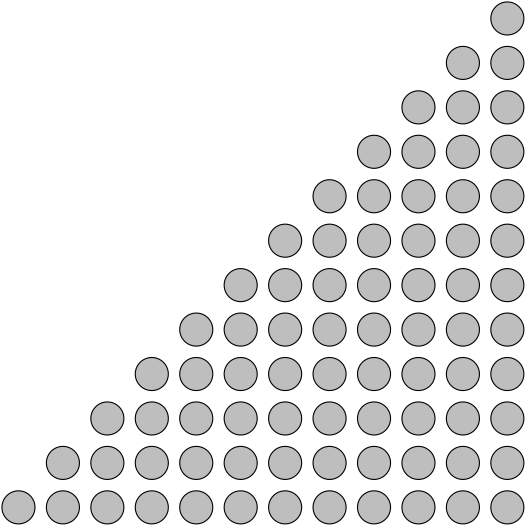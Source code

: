 <?xml version="1.0"?>
<!DOCTYPE ipe SYSTEM "ipe.dtd">
<ipe version="70206" creator="Ipe 7.2.7">
<info created="D:20170530150319" modified="D:20170530155155"/>
<ipestyle name="basic">
<symbol name="arrow/arc(spx)">
<path stroke="sym-stroke" fill="sym-stroke" pen="sym-pen">
0 0 m
-1 0.333 l
-1 -0.333 l
h
</path>
</symbol>
<symbol name="arrow/farc(spx)">
<path stroke="sym-stroke" fill="white" pen="sym-pen">
0 0 m
-1 0.333 l
-1 -0.333 l
h
</path>
</symbol>
<symbol name="arrow/ptarc(spx)">
<path stroke="sym-stroke" fill="sym-stroke" pen="sym-pen">
0 0 m
-1 0.333 l
-0.8 0 l
-1 -0.333 l
h
</path>
</symbol>
<symbol name="arrow/fptarc(spx)">
<path stroke="sym-stroke" fill="white" pen="sym-pen">
0 0 m
-1 0.333 l
-0.8 0 l
-1 -0.333 l
h
</path>
</symbol>
<symbol name="mark/circle(sx)" transformations="translations">
<path fill="sym-stroke">
0.6 0 0 0.6 0 0 e
0.4 0 0 0.4 0 0 e
</path>
</symbol>
<symbol name="mark/disk(sx)" transformations="translations">
<path fill="sym-stroke">
0.6 0 0 0.6 0 0 e
</path>
</symbol>
<symbol name="mark/fdisk(sfx)" transformations="translations">
<group>
<path fill="sym-fill">
0.5 0 0 0.5 0 0 e
</path>
<path fill="sym-stroke" fillrule="eofill">
0.6 0 0 0.6 0 0 e
0.4 0 0 0.4 0 0 e
</path>
</group>
</symbol>
<symbol name="mark/box(sx)" transformations="translations">
<path fill="sym-stroke" fillrule="eofill">
-0.6 -0.6 m
0.6 -0.6 l
0.6 0.6 l
-0.6 0.6 l
h
-0.4 -0.4 m
0.4 -0.4 l
0.4 0.4 l
-0.4 0.4 l
h
</path>
</symbol>
<symbol name="mark/square(sx)" transformations="translations">
<path fill="sym-stroke">
-0.6 -0.6 m
0.6 -0.6 l
0.6 0.6 l
-0.6 0.6 l
h
</path>
</symbol>
<symbol name="mark/fsquare(sfx)" transformations="translations">
<group>
<path fill="sym-fill">
-0.5 -0.5 m
0.5 -0.5 l
0.5 0.5 l
-0.5 0.5 l
h
</path>
<path fill="sym-stroke" fillrule="eofill">
-0.6 -0.6 m
0.6 -0.6 l
0.6 0.6 l
-0.6 0.6 l
h
-0.4 -0.4 m
0.4 -0.4 l
0.4 0.4 l
-0.4 0.4 l
h
</path>
</group>
</symbol>
<symbol name="mark/cross(sx)" transformations="translations">
<group>
<path fill="sym-stroke">
-0.43 -0.57 m
0.57 0.43 l
0.43 0.57 l
-0.57 -0.43 l
h
</path>
<path fill="sym-stroke">
-0.43 0.57 m
0.57 -0.43 l
0.43 -0.57 l
-0.57 0.43 l
h
</path>
</group>
</symbol>
<symbol name="arrow/fnormal(spx)">
<path stroke="sym-stroke" fill="white" pen="sym-pen">
0 0 m
-1 0.333 l
-1 -0.333 l
h
</path>
</symbol>
<symbol name="arrow/pointed(spx)">
<path stroke="sym-stroke" fill="sym-stroke" pen="sym-pen">
0 0 m
-1 0.333 l
-0.8 0 l
-1 -0.333 l
h
</path>
</symbol>
<symbol name="arrow/fpointed(spx)">
<path stroke="sym-stroke" fill="white" pen="sym-pen">
0 0 m
-1 0.333 l
-0.8 0 l
-1 -0.333 l
h
</path>
</symbol>
<symbol name="arrow/linear(spx)">
<path stroke="sym-stroke" pen="sym-pen">
-1 0.333 m
0 0 l
-1 -0.333 l
</path>
</symbol>
<symbol name="arrow/fdouble(spx)">
<path stroke="sym-stroke" fill="white" pen="sym-pen">
0 0 m
-1 0.333 l
-1 -0.333 l
h
-1 0 m
-2 0.333 l
-2 -0.333 l
h
</path>
</symbol>
<symbol name="arrow/double(spx)">
<path stroke="sym-stroke" fill="sym-stroke" pen="sym-pen">
0 0 m
-1 0.333 l
-1 -0.333 l
h
-1 0 m
-2 0.333 l
-2 -0.333 l
h
</path>
</symbol>
<pen name="heavier" value="0.8"/>
<pen name="fat" value="1.2"/>
<pen name="ultrafat" value="2"/>
<symbolsize name="large" value="5"/>
<symbolsize name="small" value="2"/>
<symbolsize name="tiny" value="1.1"/>
<arrowsize name="large" value="10"/>
<arrowsize name="small" value="5"/>
<arrowsize name="tiny" value="3"/>
<color name="red" value="1 0 0"/>
<color name="green" value="0 1 0"/>
<color name="blue" value="0 0 1"/>
<color name="yellow" value="1 1 0"/>
<color name="orange" value="1 0.647 0"/>
<color name="gold" value="1 0.843 0"/>
<color name="purple" value="0.627 0.125 0.941"/>
<color name="gray" value="0.745"/>
<color name="brown" value="0.647 0.165 0.165"/>
<color name="navy" value="0 0 0.502"/>
<color name="pink" value="1 0.753 0.796"/>
<color name="seagreen" value="0.18 0.545 0.341"/>
<color name="turquoise" value="0.251 0.878 0.816"/>
<color name="violet" value="0.933 0.51 0.933"/>
<color name="darkblue" value="0 0 0.545"/>
<color name="darkcyan" value="0 0.545 0.545"/>
<color name="darkgray" value="0.663"/>
<color name="darkgreen" value="0 0.392 0"/>
<color name="darkmagenta" value="0.545 0 0.545"/>
<color name="darkorange" value="1 0.549 0"/>
<color name="darkred" value="0.545 0 0"/>
<color name="lightblue" value="0.678 0.847 0.902"/>
<color name="lightcyan" value="0.878 1 1"/>
<color name="lightgray" value="0.827"/>
<color name="lightgreen" value="0.565 0.933 0.565"/>
<color name="lightyellow" value="1 1 0.878"/>
<dashstyle name="dashed" value="[4] 0"/>
<dashstyle name="dotted" value="[1 3] 0"/>
<dashstyle name="dash dotted" value="[4 2 1 2] 0"/>
<dashstyle name="dash dot dotted" value="[4 2 1 2 1 2] 0"/>
<textsize name="large" value="\large"/>
<textsize name="small" value="\small"/>
<textsize name="tiny" value="\tiny"/>
<textsize name="Large" value="\Large"/>
<textsize name="LARGE" value="\LARGE"/>
<textsize name="huge" value="\huge"/>
<textsize name="Huge" value="\Huge"/>
<textsize name="footnote" value="\footnotesize"/>
<textstyle name="center" begin="\begin{center}" end="\end{center}"/>
<textstyle name="itemize" begin="\begin{itemize}" end="\end{itemize}"/>
<textstyle name="item" begin="\begin{itemize}\item{}" end="\end{itemize}"/>
<gridsize name="4 pts" value="4"/>
<gridsize name="8 pts (~3 mm)" value="8"/>
<gridsize name="16 pts (~6 mm)" value="16"/>
<gridsize name="32 pts (~12 mm)" value="32"/>
<gridsize name="10 pts (~3.5 mm)" value="10"/>
<gridsize name="20 pts (~7 mm)" value="20"/>
<gridsize name="14 pts (~5 mm)" value="14"/>
<gridsize name="28 pts (~10 mm)" value="28"/>
<gridsize name="56 pts (~20 mm)" value="56"/>
<anglesize name="90 deg" value="90"/>
<anglesize name="60 deg" value="60"/>
<anglesize name="45 deg" value="45"/>
<anglesize name="30 deg" value="30"/>
<anglesize name="22.5 deg" value="22.5"/>
<opacity name="10%" value="0.1"/>
<opacity name="30%" value="0.3"/>
<opacity name="50%" value="0.5"/>
<opacity name="75%" value="0.75"/>
<tiling name="falling" angle="-60" step="4" width="1"/>
<tiling name="rising" angle="30" step="4" width="1"/>
</ipestyle>
<ipestyle name="scale">
<color name="scale0" value="0.65 0.807 0.89"/>
<color name="scale1" value="0.121 0.47 0.705"/>
<color name="scale2" value="0.698 0.874 0.541"/>
<color name="scale3" value="0.2 0.627 0.172"/>
<color name="scale4" value="0.984 0.603 0.6"/>
<color name="scale5" value="0.89 0.101 0.109"/>
<color name="scale6" value="0.992 0.749 0.435"/>
<color name="scale7" value="1 0.498 0"/>
<color name="scale8" value="0.792 0.698 0.839"/>
<color name="scale9" value="0.415 0.239 0.603"/>
<color name="scale10" value="1 1 0.6"/>
<color name="scale11" value="0.694 0.349 0.156"/>
</ipestyle>
<page>
<layer name="alpha"/>
<layer name="beta"/>
<layer name="gamma"/>
<layer name="delta"/>
<layer name="zeta"/>
<layer name="epsilon"/>
<view layers="alpha" active="alpha"/>
<view layers="beta" active="beta"/>
<view layers="gamma" active="gamma"/>
<view layers="delta" active="delta"/>
<view layers="zeta" active="zeta"/>
<view layers="epsilon" active="zeta"/>
<use layer="alpha" matrix="1 0 0 1 96 64" name="mark/disk(sx)" pos="320 624" size="normal" stroke="black"/>
<path matrix="1 0 0 1 96 64" stroke="black" fill="gray">
5.94855 0 0 5.94855 320 624 e
</path>
<path matrix="1 0 0 1 96 48" stroke="black" fill="gray">
5.94855 0 0 5.94855 320 624 e
</path>
<path matrix="1 0 0 1 80 48" stroke="black" fill="gray">
5.94855 0 0 5.94855 320 624 e
</path>
<path matrix="1 0 0 1 64 32" stroke="black" fill="gray">
5.94855 0 0 5.94855 320 624 e
</path>
<path matrix="1 0 0 1 80 32" stroke="black" fill="gray">
5.94855 0 0 5.94855 320 624 e
</path>
<path matrix="1 0 0 1 96 32" stroke="black" fill="gray">
5.94855 0 0 5.94855 320 624 e
</path>
<path matrix="1 0 0 1 96 16" stroke="black" fill="gray">
5.94855 0 0 5.94855 320 624 e
</path>
<path matrix="1 0 0 1 80 16" stroke="black" fill="gray">
5.94855 0 0 5.94855 320 624 e
</path>
<path matrix="1 0 0 1 64 16" stroke="black" fill="gray">
5.94855 0 0 5.94855 320 624 e
</path>
<path matrix="1 0 0 1 48 16" stroke="black" fill="gray">
5.94855 0 0 5.94855 320 624 e
</path>
<path matrix="1 0 0 1 32 0" stroke="black" fill="gray">
5.94855 0 0 5.94855 320 624 e
</path>
<path matrix="1 0 0 1 48 0" stroke="black" fill="gray">
5.94855 0 0 5.94855 320 624 e
</path>
<path matrix="1 0 0 1 64 0" stroke="black" fill="gray">
5.94855 0 0 5.94855 320 624 e
</path>
<path matrix="1 0 0 1 80 0" stroke="black" fill="gray">
5.94855 0 0 5.94855 320 624 e
</path>
<path matrix="1 0 0 1 96 0" stroke="black" fill="gray">
5.94855 0 0 5.94855 320 624 e
</path>
<path matrix="1 0 0 1 96 -16" stroke="black" fill="gray">
5.94855 0 0 5.94855 320 624 e
</path>
<path matrix="1 0 0 1 80 -16" stroke="black" fill="gray">
5.94855 0 0 5.94855 320 624 e
</path>
<path matrix="1 0 0 1 64 -16" stroke="black" fill="gray">
5.94855 0 0 5.94855 320 624 e
</path>
<path matrix="1 0 0 1 48 -16" stroke="black" fill="gray">
5.94855 0 0 5.94855 320 624 e
</path>
<path matrix="1 0 0 1 32 -16" stroke="black" fill="gray">
5.94855 0 0 5.94855 320 624 e
</path>
<path matrix="1 0 0 1 16 -16" stroke="black" fill="gray">
5.94855 0 0 5.94855 320 624 e
</path>
<path matrix="1 0 0 1 96 -32" stroke="black" fill="gray">
5.94855 0 0 5.94855 320 624 e
</path>
<path matrix="1 0 0 1 80 -32" stroke="black" fill="gray">
5.94855 0 0 5.94855 320 624 e
</path>
<path matrix="1 0 0 1 64 -32" stroke="black" fill="gray">
5.94855 0 0 5.94855 320 624 e
</path>
<path matrix="1 0 0 1 48 -32" stroke="black" fill="gray">
5.94855 0 0 5.94855 320 624 e
</path>
<path matrix="1 0 0 1 32 -32" stroke="black" fill="gray">
5.94855 0 0 5.94855 320 624 e
</path>
<path matrix="1 0 0 1 16 -32" stroke="black" fill="gray">
5.94855 0 0 5.94855 320 624 e
</path>
<path matrix="1 0 0 1 96 -48" stroke="black" fill="gray">
5.94855 0 0 5.94855 320 624 e
</path>
<path matrix="1 0 0 1 80 -48" stroke="black" fill="gray">
5.94855 0 0 5.94855 320 624 e
</path>
<path matrix="1 0 0 1 64 -48" stroke="black" fill="gray">
5.94855 0 0 5.94855 320 624 e
</path>
<path matrix="1 0 0 1 48 -48" stroke="black" fill="gray">
5.94855 0 0 5.94855 320 624 e
</path>
<path matrix="1 0 0 1 32 -48" stroke="black" fill="gray">
5.94855 0 0 5.94855 320 624 e
</path>
<path matrix="1 0 0 1 16 -48" stroke="black" fill="gray">
5.94855 0 0 5.94855 320 624 e
</path>
<path matrix="1 0 0 1 96 -64" stroke="black" fill="gray">
5.94855 0 0 5.94855 320 624 e
</path>
<path matrix="1 0 0 1 80 -64" stroke="black" fill="gray">
5.94855 0 0 5.94855 320 624 e
</path>
<path matrix="1 0 0 1 64 -64" stroke="black" fill="gray">
5.94855 0 0 5.94855 320 624 e
</path>
<path matrix="1 0 0 1 48 -64" stroke="black" fill="gray">
5.94855 0 0 5.94855 320 624 e
</path>
<path matrix="1 0 0 1 32 -64" stroke="black" fill="gray">
5.94855 0 0 5.94855 320 624 e
</path>
<path matrix="1 0 0 1 16 -64" stroke="black" fill="gray">
5.94855 0 0 5.94855 320 624 e
</path>
<path matrix="1 0 0 1 96 -80" stroke="black" fill="gray">
5.94855 0 0 5.94855 320 624 e
</path>
<path matrix="1 0 0 1 80 -80" stroke="black" fill="gray">
5.94855 0 0 5.94855 320 624 e
</path>
<path matrix="1 0 0 1 64 -80" stroke="black" fill="gray">
5.94855 0 0 5.94855 320 624 e
</path>
<path matrix="1 0 0 1 48 -80" stroke="black" fill="gray">
5.94855 0 0 5.94855 320 624 e
</path>
<path matrix="1 0 0 1 32 -80" stroke="black" fill="gray">
5.94855 0 0 5.94855 320 624 e
</path>
<path matrix="1 0 0 1 16 -80" stroke="black" fill="gray">
5.94855 0 0 5.94855 320 624 e
</path>
<path matrix="1 0 0 1 96 -96" stroke="black" fill="gray">
5.94855 0 0 5.94855 320 624 e
</path>
<path matrix="1 0 0 1 80 -96" stroke="black" fill="gray">
5.94855 0 0 5.94855 320 624 e
</path>
<path matrix="1 0 0 1 64 -96" stroke="black" fill="gray">
5.94855 0 0 5.94855 320 624 e
</path>
<path matrix="1 0 0 1 48 -96" stroke="black" fill="gray">
5.94855 0 0 5.94855 320 624 e
</path>
<path matrix="1 0 0 1 32 -96" stroke="black" fill="gray">
5.94855 0 0 5.94855 320 624 e
</path>
<path matrix="1 0 0 1 16 -96" stroke="black" fill="gray">
5.94855 0 0 5.94855 320 624 e
</path>
<path matrix="1 0 0 1 96 -112" stroke="black" fill="gray">
5.94855 0 0 5.94855 320 624 e
</path>
<path matrix="1 0 0 1 80 -112" stroke="black" fill="gray">
5.94855 0 0 5.94855 320 624 e
</path>
<path matrix="1 0 0 1 64 -112" stroke="black" fill="gray">
5.94855 0 0 5.94855 320 624 e
</path>
<path matrix="1 0 0 1 48 -112" stroke="black" fill="gray">
5.94855 0 0 5.94855 320 624 e
</path>
<path matrix="1 0 0 1 32 -112" stroke="black" fill="gray">
5.94855 0 0 5.94855 320 624 e
</path>
<path matrix="1 0 0 1 16 -112" stroke="black" fill="gray">
5.94855 0 0 5.94855 320 624 e
</path>
<path matrix="1 0 0 1 0 -32" stroke="black" fill="gray">
5.94855 0 0 5.94855 320 624 e
</path>
<path matrix="1 0 0 1 0 -48" stroke="black" fill="gray">
5.94855 0 0 5.94855 320 624 e
</path>
<path matrix="1 0 0 1 -16 -48" stroke="black" fill="gray">
5.94855 0 0 5.94855 320 624 e
</path>
<path matrix="1 0 0 1 0 -64" stroke="black" fill="gray">
5.94855 0 0 5.94855 320 624 e
</path>
<path matrix="1 0 0 1 -16 -64" stroke="black" fill="gray">
5.94855 0 0 5.94855 320 624 e
</path>
<path matrix="1 0 0 1 -32 -64" stroke="black" fill="gray">
5.94855 0 0 5.94855 320 624 e
</path>
<path matrix="1 0 0 1 0 -80" stroke="black" fill="gray">
5.94855 0 0 5.94855 320 624 e
</path>
<path matrix="1 0 0 1 -16 -80" stroke="black" fill="gray">
5.94855 0 0 5.94855 320 624 e
</path>
<path matrix="1 0 0 1 -32 -80" stroke="black" fill="gray">
5.94855 0 0 5.94855 320 624 e
</path>
<path matrix="1 0 0 1 -48 -80" stroke="black" fill="gray">
5.94855 0 0 5.94855 320 624 e
</path>
<path matrix="1 0 0 1 0 -96" stroke="black" fill="gray">
5.94855 0 0 5.94855 320 624 e
</path>
<path matrix="1 0 0 1 -16 -96" stroke="black" fill="gray">
5.94855 0 0 5.94855 320 624 e
</path>
<path matrix="1 0 0 1 -32 -96" stroke="black" fill="gray">
5.94855 0 0 5.94855 320 624 e
</path>
<path matrix="1 0 0 1 -48 -96" stroke="black" fill="gray">
5.94855 0 0 5.94855 320 624 e
</path>
<path matrix="1 0 0 1 -64 -96" stroke="black" fill="gray">
5.94855 0 0 5.94855 320 624 e
</path>
<path matrix="1 0 0 1 0 -112" stroke="black" fill="gray">
5.94855 0 0 5.94855 320 624 e
</path>
<path matrix="1 0 0 1 -16 -112" stroke="black" fill="gray">
5.94855 0 0 5.94855 320 624 e
</path>
<path matrix="1 0 0 1 -32 -112" stroke="black" fill="gray">
5.94855 0 0 5.94855 320 624 e
</path>
<path matrix="1 0 0 1 -48 -112" stroke="black" fill="gray">
5.94855 0 0 5.94855 320 624 e
</path>
<path matrix="1 0 0 1 -64 -112" stroke="black" fill="gray">
5.94855 0 0 5.94855 320 624 e
</path>
<path matrix="1 0 0 1 -80 -112" stroke="black" fill="gray">
5.94855 0 0 5.94855 320 624 e
</path>
<use layer="beta" matrix="1 0 0 1 96 64" name="mark/disk(sx)" pos="320 624" size="normal" stroke="black"/>
<path matrix="1 0 0 1 96 64" stroke="black" fill="white">
5.94855 0 0 5.94855 320 624 e
</path>
<path matrix="1 0 0 1 96 48" stroke="black" fill="white">
5.94855 0 0 5.94855 320 624 e
</path>
<path matrix="1 0 0 1 80 48" stroke="black" fill="white">
5.94855 0 0 5.94855 320 624 e
</path>
<path matrix="1 0 0 1 64 32" stroke="black" fill="white">
5.94855 0 0 5.94855 320 624 e
</path>
<path matrix="1 0 0 1 80 32" stroke="black" fill="white">
5.94855 0 0 5.94855 320 624 e
</path>
<path matrix="1 0 0 1 96 32" stroke="black" fill="white">
5.94855 0 0 5.94855 320 624 e
</path>
<path matrix="1 0 0 1 96 16" stroke="black" fill="white">
5.94855 0 0 5.94855 320 624 e
</path>
<path matrix="1 0 0 1 80 16" stroke="black" fill="white">
5.94855 0 0 5.94855 320 624 e
</path>
<path matrix="1 0 0 1 64 16" stroke="black" fill="white">
5.94855 0 0 5.94855 320 624 e
</path>
<path matrix="1 0 0 1 48 16" stroke="black" fill="white">
5.94855 0 0 5.94855 320 624 e
</path>
<path matrix="1 0 0 1 32 0" stroke="black" fill="white">
5.94855 0 0 5.94855 320 624 e
</path>
<path matrix="1 0 0 1 48 0" stroke="black" fill="white">
5.94855 0 0 5.94855 320 624 e
</path>
<path matrix="1 0 0 1 64 0" stroke="black" fill="white">
5.94855 0 0 5.94855 320 624 e
</path>
<path matrix="1 0 0 1 80 0" stroke="black" fill="white">
5.94855 0 0 5.94855 320 624 e
</path>
<path matrix="1 0 0 1 96 0" stroke="black" fill="white">
5.94855 0 0 5.94855 320 624 e
</path>
<path matrix="1 0 0 1 96 -16" stroke="black" fill="white">
5.94855 0 0 5.94855 320 624 e
</path>
<path matrix="1 0 0 1 80 -16" stroke="black" fill="white">
5.94855 0 0 5.94855 320 624 e
</path>
<path matrix="1 0 0 1 64 -16" stroke="black" fill="white">
5.94855 0 0 5.94855 320 624 e
</path>
<path matrix="1 0 0 1 48 -16" stroke="black" fill="white">
5.94855 0 0 5.94855 320 624 e
</path>
<path matrix="1 0 0 1 32 -16" stroke="black" fill="white">
5.94855 0 0 5.94855 320 624 e
</path>
<path matrix="1 0 0 1 16 -16" stroke="black" fill="white">
5.94855 0 0 5.94855 320 624 e
</path>
<path matrix="1 0 0 1 96 -32" stroke="black" fill="scale0">
5.94855 0 0 5.94855 320 624 e
</path>
<path matrix="1 0 0 1 80 -32" stroke="black" fill="scale1">
5.94855 0 0 5.94855 320 624 e
</path>
<path matrix="1 0 0 1 64 -32" stroke="black" fill="scale2">
5.94855 0 0 5.94855 320 624 e
</path>
<path matrix="1 0 0 1 48 -32" stroke="black" fill="scale3">
5.94855 0 0 5.94855 320 624 e
</path>
<path matrix="1 0 0 1 32 -32" stroke="black" fill="scale4">
5.94855 0 0 5.94855 320 624 e
</path>
<path matrix="1 0 0 1 16 -32" stroke="black" fill="scale5">
5.94855 0 0 5.94855 320 624 e
</path>
<path matrix="1 0 0 1 96 -48" stroke="black" fill="scale1">
5.94855 0 0 5.94855 320 624 e
</path>
<path matrix="1 0 0 1 80 -48" stroke="black" fill="scale2">
5.94855 0 0 5.94855 320 624 e
</path>
<path matrix="1 0 0 1 64 -48" stroke="black" fill="scale3">
5.94855 0 0 5.94855 320 624 e
</path>
<path matrix="1 0 0 1 48 -48" stroke="black" fill="scale4">
5.94855 0 0 5.94855 320 624 e
</path>
<path matrix="1 0 0 1 32 -48" stroke="black" fill="scale5">
5.94855 0 0 5.94855 320 624 e
</path>
<path matrix="1 0 0 1 16 -48" stroke="black" fill="scale6">
5.94855 0 0 5.94855 320 624 e
</path>
<path matrix="1 0 0 1 96 -64" stroke="black" fill="scale2">
5.94855 0 0 5.94855 320 624 e
</path>
<path matrix="1 0 0 1 80 -64" stroke="black" fill="scale3">
5.94855 0 0 5.94855 320 624 e
</path>
<path matrix="1 0 0 1 64 -64" stroke="black" fill="scale4">
5.94855 0 0 5.94855 320 624 e
</path>
<path matrix="1 0 0 1 48 -64" stroke="black" fill="scale5">
5.94855 0 0 5.94855 320 624 e
</path>
<path matrix="1 0 0 1 32 -64" stroke="black" fill="scale6">
5.94855 0 0 5.94855 320 624 e
</path>
<path matrix="1 0 0 1 16 -64" stroke="black" fill="scale7">
5.94855 0 0 5.94855 320 624 e
</path>
<path matrix="1 0 0 1 96 -80" stroke="black" fill="scale3">
5.94855 0 0 5.94855 320 624 e
</path>
<path matrix="1 0 0 1 80 -80" stroke="black" fill="scale4">
5.94855 0 0 5.94855 320 624 e
</path>
<path matrix="1 0 0 1 64 -80" stroke="black" fill="scale5">
5.94855 0 0 5.94855 320 624 e
</path>
<path matrix="1 0 0 1 48 -80" stroke="black" fill="scale6">
5.94855 0 0 5.94855 320 624 e
</path>
<path matrix="1 0 0 1 32 -80" stroke="black" fill="scale7">
5.94855 0 0 5.94855 320 624 e
</path>
<path matrix="1 0 0 1 16 -80" stroke="black" fill="scale8">
5.94855 0 0 5.94855 320 624 e
</path>
<path matrix="1 0 0 1 96 -96" stroke="black" fill="scale4">
5.94855 0 0 5.94855 320 624 e
</path>
<path matrix="1 0 0 1 80 -96" stroke="black" fill="scale5">
5.94855 0 0 5.94855 320 624 e
</path>
<path matrix="1 0 0 1 64 -96" stroke="black" fill="scale6">
5.94855 0 0 5.94855 320 624 e
</path>
<path matrix="1 0 0 1 48 -96" stroke="black" fill="scale7">
5.94855 0 0 5.94855 320 624 e
</path>
<path matrix="1 0 0 1 32 -96" stroke="black" fill="scale8">
5.94855 0 0 5.94855 320 624 e
</path>
<path matrix="1 0 0 1 16 -96" stroke="black" fill="scale9">
5.94855 0 0 5.94855 320 624 e
</path>
<path matrix="1 0 0 1 96 -112" stroke="black" fill="scale5">
5.94855 0 0 5.94855 320 624 e
</path>
<path matrix="1 0 0 1 80 -112" stroke="black" fill="scale6">
5.94855 0 0 5.94855 320 624 e
</path>
<path matrix="1 0 0 1 64 -112" stroke="black" fill="scale7">
5.94855 0 0 5.94855 320 624 e
</path>
<path matrix="1 0 0 1 48 -112" stroke="black" fill="scale8">
5.94855 0 0 5.94855 320 624 e
</path>
<path matrix="1 0 0 1 32 -112" stroke="black" fill="scale9">
5.94855 0 0 5.94855 320 624 e
</path>
<path matrix="1 0 0 1 16 -112" stroke="black" fill="scale10">
5.94855 0 0 5.94855 320 624 e
</path>
<path matrix="1 0 0 1 0 -32" stroke="black" fill="white">
5.94855 0 0 5.94855 320 624 e
</path>
<path matrix="1 0 0 1 0 -48" stroke="black" fill="white">
5.94855 0 0 5.94855 320 624 e
</path>
<path matrix="1 0 0 1 -16 -48" stroke="black" fill="white">
5.94855 0 0 5.94855 320 624 e
</path>
<path matrix="1 0 0 1 0 -64" stroke="black" fill="white">
5.94855 0 0 5.94855 320 624 e
</path>
<path matrix="1 0 0 1 -16 -64" stroke="black" fill="white">
5.94855 0 0 5.94855 320 624 e
</path>
<path matrix="1 0 0 1 -32 -64" stroke="black" fill="white">
5.94855 0 0 5.94855 320 624 e
</path>
<path matrix="1 0 0 1 0 -80" stroke="black" fill="white">
5.94855 0 0 5.94855 320 624 e
</path>
<path matrix="1 0 0 1 -16 -80" stroke="black" fill="white">
5.94855 0 0 5.94855 320 624 e
</path>
<path matrix="1 0 0 1 -32 -80" stroke="black" fill="white">
5.94855 0 0 5.94855 320 624 e
</path>
<path matrix="1 0 0 1 -48 -80" stroke="black" fill="white">
5.94855 0 0 5.94855 320 624 e
</path>
<path matrix="1 0 0 1 0 -96" stroke="black" fill="white">
5.94855 0 0 5.94855 320 624 e
</path>
<path matrix="1 0 0 1 -16 -96" stroke="black" fill="white">
5.94855 0 0 5.94855 320 624 e
</path>
<path matrix="1 0 0 1 -32 -96" stroke="black" fill="white">
5.94855 0 0 5.94855 320 624 e
</path>
<path matrix="1 0 0 1 -48 -96" stroke="black" fill="white">
5.94855 0 0 5.94855 320 624 e
</path>
<path matrix="1 0 0 1 -64 -96" stroke="black" fill="white">
5.94855 0 0 5.94855 320 624 e
</path>
<path matrix="1 0 0 1 0 -112" stroke="black" fill="white">
5.94855 0 0 5.94855 320 624 e
</path>
<path matrix="1 0 0 1 -16 -112" stroke="black" fill="white">
5.94855 0 0 5.94855 320 624 e
</path>
<path matrix="1 0 0 1 -32 -112" stroke="black" fill="white">
5.94855 0 0 5.94855 320 624 e
</path>
<path matrix="1 0 0 1 -48 -112" stroke="black" fill="white">
5.94855 0 0 5.94855 320 624 e
</path>
<path matrix="1 0 0 1 -64 -112" stroke="black" fill="white">
5.94855 0 0 5.94855 320 624 e
</path>
<path matrix="1 0 0 1 -80 -112" stroke="black" fill="white">
5.94855 0 0 5.94855 320 624 e
</path>
<path layer="gamma" matrix="1 0 0 1 96 64" stroke="black">
5.94855 0 0 5.94855 320 624 e
</path>
<path matrix="1 0 0 1 96 48" stroke="black">
5.94855 0 0 5.94855 320 624 e
</path>
<path matrix="1 0 0 1 80 48" stroke="black">
5.94855 0 0 5.94855 320 624 e
</path>
<path matrix="1 0 0 1 64 32" stroke="black">
5.94855 0 0 5.94855 320 624 e
</path>
<path matrix="1 0 0 1 80 32" stroke="black">
5.94855 0 0 5.94855 320 624 e
</path>
<path matrix="1 0 0 1 96 32" stroke="black">
5.94855 0 0 5.94855 320 624 e
</path>
<path matrix="1 0 0 1 96 16" stroke="black">
5.94855 0 0 5.94855 320 624 e
</path>
<path matrix="1 0 0 1 80 16" stroke="black">
5.94855 0 0 5.94855 320 624 e
</path>
<path matrix="1 0 0 1 64 16" stroke="black">
5.94855 0 0 5.94855 320 624 e
</path>
<path matrix="1 0 0 1 48 16" stroke="black">
5.94855 0 0 5.94855 320 624 e
</path>
<path matrix="1 0 0 1 32 0" stroke="black">
5.94855 0 0 5.94855 320 624 e
</path>
<path matrix="1 0 0 1 48 0" stroke="black">
5.94855 0 0 5.94855 320 624 e
</path>
<path matrix="1 0 0 1 64 0" stroke="black">
5.94855 0 0 5.94855 320 624 e
</path>
<path matrix="1 0 0 1 80 0" stroke="black">
5.94855 0 0 5.94855 320 624 e
</path>
<path matrix="1 0 0 1 96 0" stroke="black">
5.94855 0 0 5.94855 320 624 e
</path>
<path matrix="1 0 0 1 96 -16" stroke="black">
5.94855 0 0 5.94855 320 624 e
</path>
<path matrix="1 0 0 1 80 -16" stroke="black">
5.94855 0 0 5.94855 320 624 e
</path>
<path matrix="1 0 0 1 64 -16" stroke="black">
5.94855 0 0 5.94855 320 624 e
</path>
<path matrix="1 0 0 1 48 -16" stroke="black">
5.94855 0 0 5.94855 320 624 e
</path>
<path matrix="1 0 0 1 32 -16" stroke="black">
5.94855 0 0 5.94855 320 624 e
</path>
<path matrix="1 0 0 1 16 -16" stroke="black">
5.94855 0 0 5.94855 320 624 e
</path>
<path matrix="1 0 0 1 96 -32" stroke="black" fill="scale0">
5.94855 0 0 5.94855 320 624 e
</path>
<path matrix="1 0 0 1 80 -32" stroke="black" fill="scale0">
5.94855 0 0 5.94855 320 624 e
</path>
<path matrix="1 0 0 1 64 -32" stroke="black" fill="scale0">
5.94855 0 0 5.94855 320 624 e
</path>
<path matrix="1 0 0 1 48 -32" stroke="black" fill="scale0">
5.94855 0 0 5.94855 320 624 e
</path>
<path matrix="1 0 0 1 32 -32" stroke="black" fill="scale0">
5.94855 0 0 5.94855 320 624 e
</path>
<path matrix="1 0 0 1 16 -32" stroke="black" fill="scale0">
5.94855 0 0 5.94855 320 624 e
</path>
<path matrix="1 0 0 1 96 -48" stroke="black" fill="scale0">
5.94855 0 0 5.94855 320 624 e
</path>
<path matrix="1 0 0 1 80 -48" stroke="black" fill="scale0">
5.94855 0 0 5.94855 320 624 e
</path>
<path matrix="1 0 0 1 64 -48" stroke="black" fill="scale0">
5.94855 0 0 5.94855 320 624 e
</path>
<path matrix="1 0 0 1 48 -48" stroke="black" fill="scale0">
5.94855 0 0 5.94855 320 624 e
</path>
<path matrix="1 0 0 1 32 -48" stroke="black" fill="scale0">
5.94855 0 0 5.94855 320 624 e
</path>
<path matrix="1 0 0 1 16 -48" stroke="black" fill="scale0">
5.94855 0 0 5.94855 320 624 e
</path>
<path matrix="1 0 0 1 96 -64" stroke="black" fill="scale0">
5.94855 0 0 5.94855 320 624 e
</path>
<path matrix="1 0 0 1 80 -64" stroke="black" fill="scale0">
5.94855 0 0 5.94855 320 624 e
</path>
<path matrix="1 0 0 1 64 -64" stroke="black" fill="scale0">
5.94855 0 0 5.94855 320 624 e
</path>
<path matrix="1 0 0 1 48 -64" stroke="black" fill="scale0">
5.94855 0 0 5.94855 320 624 e
</path>
<path matrix="1 0 0 1 32 -64" stroke="black" fill="scale0">
5.94855 0 0 5.94855 320 624 e
</path>
<path matrix="1 0 0 1 16 -64" stroke="black" fill="scale0">
5.94855 0 0 5.94855 320 624 e
</path>
<path matrix="1 0 0 1 96 -80" stroke="black" fill="scale0">
5.94855 0 0 5.94855 320 624 e
</path>
<path matrix="1 0 0 1 80 -80" stroke="black" fill="scale0">
5.94855 0 0 5.94855 320 624 e
</path>
<path matrix="1 0 0 1 64 -80" stroke="black" fill="scale0">
5.94855 0 0 5.94855 320 624 e
</path>
<path matrix="1 0 0 1 48 -80" stroke="black" fill="scale0">
5.94855 0 0 5.94855 320 624 e
</path>
<path matrix="1 0 0 1 32 -80" stroke="black" fill="scale0">
5.94855 0 0 5.94855 320 624 e
</path>
<path matrix="1 0 0 1 16 -80" stroke="black" fill="scale0">
5.94855 0 0 5.94855 320 624 e
</path>
<path matrix="1 0 0 1 96 -96" stroke="black" fill="scale0">
5.94855 0 0 5.94855 320 624 e
</path>
<path matrix="1 0 0 1 80 -96" stroke="black" fill="scale0">
5.94855 0 0 5.94855 320 624 e
</path>
<path matrix="1 0 0 1 64 -96" stroke="black" fill="scale0">
5.94855 0 0 5.94855 320 624 e
</path>
<path matrix="1 0 0 1 48 -96" stroke="black" fill="scale0">
5.94855 0 0 5.94855 320 624 e
</path>
<path matrix="1 0 0 1 32 -96" stroke="black" fill="scale0">
5.94855 0 0 5.94855 320 624 e
</path>
<path matrix="1 0 0 1 16 -96" stroke="black" fill="scale0">
5.94855 0 0 5.94855 320 624 e
</path>
<path matrix="1 0 0 1 96 -112" stroke="black" fill="scale0">
5.94855 0 0 5.94855 320 624 e
</path>
<path matrix="1 0 0 1 80 -112" stroke="black" fill="scale0">
5.94855 0 0 5.94855 320 624 e
</path>
<path matrix="1 0 0 1 64 -112" stroke="black" fill="scale0">
5.94855 0 0 5.94855 320 624 e
</path>
<path matrix="1 0 0 1 48 -112" stroke="black" fill="scale0">
5.94855 0 0 5.94855 320 624 e
</path>
<path matrix="1 0 0 1 32 -112" stroke="black" fill="scale0">
5.94855 0 0 5.94855 320 624 e
</path>
<path matrix="1 0 0 1 16 -112" stroke="black" fill="scale0">
5.94855 0 0 5.94855 320 624 e
</path>
<path matrix="1 0 0 1 0 -32" stroke="black">
5.94855 0 0 5.94855 320 624 e
</path>
<path matrix="1 0 0 1 0 -48" stroke="black">
5.94855 0 0 5.94855 320 624 e
</path>
<path matrix="1 0 0 1 -16 -48" stroke="black">
5.94855 0 0 5.94855 320 624 e
</path>
<path matrix="1 0 0 1 0 -64" stroke="black">
5.94855 0 0 5.94855 320 624 e
</path>
<path matrix="1 0 0 1 -16 -64" stroke="black">
5.94855 0 0 5.94855 320 624 e
</path>
<path matrix="1 0 0 1 -32 -64" stroke="black">
5.94855 0 0 5.94855 320 624 e
</path>
<path matrix="1 0 0 1 0 -80" stroke="black">
5.94855 0 0 5.94855 320 624 e
</path>
<path matrix="1 0 0 1 -16 -80" stroke="black">
5.94855 0 0 5.94855 320 624 e
</path>
<path matrix="1 0 0 1 -32 -80" stroke="black">
5.94855 0 0 5.94855 320 624 e
</path>
<path matrix="1 0 0 1 -48 -80" stroke="black">
5.94855 0 0 5.94855 320 624 e
</path>
<path matrix="1 0 0 1 0 -96" stroke="black">
5.94855 0 0 5.94855 320 624 e
</path>
<path matrix="1 0 0 1 -16 -96" stroke="black">
5.94855 0 0 5.94855 320 624 e
</path>
<path matrix="1 0 0 1 -32 -96" stroke="black">
5.94855 0 0 5.94855 320 624 e
</path>
<path matrix="1 0 0 1 -48 -96" stroke="black">
5.94855 0 0 5.94855 320 624 e
</path>
<path matrix="1 0 0 1 -64 -96" stroke="black">
5.94855 0 0 5.94855 320 624 e
</path>
<path matrix="1 0 0 1 0 -112" stroke="black">
5.94855 0 0 5.94855 320 624 e
</path>
<path matrix="1 0 0 1 -16 -112" stroke="black">
5.94855 0 0 5.94855 320 624 e
</path>
<path matrix="1 0 0 1 -32 -112" stroke="black">
5.94855 0 0 5.94855 320 624 e
</path>
<path matrix="1 0 0 1 -48 -112" stroke="black">
5.94855 0 0 5.94855 320 624 e
</path>
<path matrix="1 0 0 1 -64 -112" stroke="black">
5.94855 0 0 5.94855 320 624 e
</path>
<path matrix="1 0 0 1 -80 -112" stroke="black">
5.94855 0 0 5.94855 320 624 e
</path>
<use layer="delta" matrix="1 0 0 1 96 64" name="mark/disk(sx)" pos="320 624" size="normal" stroke="black"/>
<path matrix="1 0 0 1 96 64" stroke="black" fill="gray">
5.94855 0 0 5.94855 320 624 e
</path>
<path matrix="1 0 0 1 96 48" stroke="black" fill="gray">
5.94855 0 0 5.94855 320 624 e
</path>
<path matrix="1 0 0 1 80 48" stroke="black" fill="gray">
5.94855 0 0 5.94855 320 624 e
</path>
<path matrix="1 0 0 1 64 32" stroke="black" fill="gray">
5.94855 0 0 5.94855 320 624 e
</path>
<path matrix="1 0 0 1 80 32" stroke="black" fill="gray">
5.94855 0 0 5.94855 320 624 e
</path>
<path matrix="1 0 0 1 96 32" stroke="black" fill="gray">
5.94855 0 0 5.94855 320 624 e
</path>
<path matrix="1 0 0 1 96 16" stroke="black" fill="gray">
5.94855 0 0 5.94855 320 624 e
</path>
<path matrix="1 0 0 1 80 16" stroke="black" fill="gray">
5.94855 0 0 5.94855 320 624 e
</path>
<path matrix="1 0 0 1 64 16" stroke="black" fill="gray">
5.94855 0 0 5.94855 320 624 e
</path>
<path matrix="1 0 0 1 48 16" stroke="black" fill="gray">
5.94855 0 0 5.94855 320 624 e
</path>
<path matrix="1 0 0 1 32 0" stroke="black" fill="gray">
5.94855 0 0 5.94855 320 624 e
</path>
<path matrix="1 0 0 1 48 0" stroke="black" fill="gray">
5.94855 0 0 5.94855 320 624 e
</path>
<path matrix="1 0 0 1 64 0" stroke="black" fill="gray">
5.94855 0 0 5.94855 320 624 e
</path>
<path matrix="1 0 0 1 80 0" stroke="black" fill="gray">
5.94855 0 0 5.94855 320 624 e
</path>
<path matrix="1 0 0 1 96 0" stroke="black" fill="gray">
5.94855 0 0 5.94855 320 624 e
</path>
<path matrix="1 0 0 1 96 -16" stroke="black" fill="gray">
5.94855 0 0 5.94855 320 624 e
</path>
<path matrix="1 0 0 1 80 -16" stroke="black" fill="gray">
5.94855 0 0 5.94855 320 624 e
</path>
<path matrix="1 0 0 1 64 -16" stroke="black" fill="gray">
5.94855 0 0 5.94855 320 624 e
</path>
<path matrix="1 0 0 1 48 -16" stroke="black" fill="gray">
5.94855 0 0 5.94855 320 624 e
</path>
<path matrix="1 0 0 1 32 -16" stroke="black" fill="gray">
5.94855 0 0 5.94855 320 624 e
</path>
<path matrix="1 0 0 1 16 -16" stroke="black" fill="gray">
5.94855 0 0 5.94855 320 624 e
</path>
<path matrix="1 0 0 1 96 -32" stroke="black" fill="gray">
5.94855 0 0 5.94855 320 624 e
</path>
<path matrix="1 0 0 1 80 -32" stroke="black" fill="gray">
5.94855 0 0 5.94855 320 624 e
</path>
<path matrix="1 0 0 1 64 -32" stroke="black" fill="gray">
5.94855 0 0 5.94855 320 624 e
</path>
<path matrix="1 0 0 1 48 -32" stroke="black" fill="gray">
5.94855 0 0 5.94855 320 624 e
</path>
<path matrix="1 0 0 1 32 -32" stroke="black" fill="gray">
5.94855 0 0 5.94855 320 624 e
</path>
<path matrix="1 0 0 1 16 -32" stroke="black" fill="gray">
5.94855 0 0 5.94855 320 624 e
</path>
<path matrix="1 0 0 1 96 -48" stroke="black" fill="gray">
5.94855 0 0 5.94855 320 624 e
</path>
<path matrix="1 0 0 1 80 -48" stroke="black" fill="gray">
5.94855 0 0 5.94855 320 624 e
</path>
<path matrix="1 0 0 1 64 -48" stroke="black" fill="gray">
5.94855 0 0 5.94855 320 624 e
</path>
<path matrix="1 0 0 1 48 -48" stroke="black" fill="gray">
5.94855 0 0 5.94855 320 624 e
</path>
<path matrix="1 0 0 1 32 -48" stroke="black" fill="gray">
5.94855 0 0 5.94855 320 624 e
</path>
<path matrix="1 0 0 1 16 -48" stroke="black" fill="gray">
5.94855 0 0 5.94855 320 624 e
</path>
<path matrix="1 0 0 1 96 -64" stroke="black" fill="gray">
5.94855 0 0 5.94855 320 624 e
</path>
<path matrix="1 0 0 1 80 -64" stroke="black" fill="gray">
5.94855 0 0 5.94855 320 624 e
</path>
<path matrix="1 0 0 1 64 -64" stroke="black" fill="gray">
5.94855 0 0 5.94855 320 624 e
</path>
<path matrix="1 0 0 1 48 -64" stroke="black" fill="gray">
5.94855 0 0 5.94855 320 624 e
</path>
<path matrix="1 0 0 1 32 -64" stroke="black" fill="gray">
5.94855 0 0 5.94855 320 624 e
</path>
<path matrix="1 0 0 1 16 -64" stroke="black" fill="gray">
5.94855 0 0 5.94855 320 624 e
</path>
<path matrix="1 0 0 1 96 -80" stroke="black" fill="gray">
5.94855 0 0 5.94855 320 624 e
</path>
<path matrix="1 0 0 1 80 -80" stroke="black" fill="gray">
5.94855 0 0 5.94855 320 624 e
</path>
<path matrix="1 0 0 1 64 -80" stroke="black" fill="gray">
5.94855 0 0 5.94855 320 624 e
</path>
<path matrix="1 0 0 1 48 -80" stroke="black" fill="gray">
5.94855 0 0 5.94855 320 624 e
</path>
<path matrix="1 0 0 1 32 -80" stroke="black" fill="gray">
5.94855 0 0 5.94855 320 624 e
</path>
<path matrix="1 0 0 1 16 -80" stroke="black" fill="gray">
5.94855 0 0 5.94855 320 624 e
</path>
<path matrix="1 0 0 1 96 -96" stroke="black" fill="gray">
5.94855 0 0 5.94855 320 624 e
</path>
<path matrix="1 0 0 1 80 -96" stroke="black" fill="gray">
5.94855 0 0 5.94855 320 624 e
</path>
<path matrix="1 0 0 1 64 -96" stroke="black" fill="gray">
5.94855 0 0 5.94855 320 624 e
</path>
<path matrix="1 0 0 1 48 -96" stroke="black" fill="gray">
5.94855 0 0 5.94855 320 624 e
</path>
<path matrix="1 0 0 1 32 -96" stroke="black" fill="gray">
5.94855 0 0 5.94855 320 624 e
</path>
<path matrix="1 0 0 1 16 -96" stroke="black" fill="gray">
5.94855 0 0 5.94855 320 624 e
</path>
<path matrix="1 0 0 1 96 -112" stroke="black" fill="gray">
5.94855 0 0 5.94855 320 624 e
</path>
<path matrix="1 0 0 1 80 -112" stroke="black" fill="gray">
5.94855 0 0 5.94855 320 624 e
</path>
<path matrix="1 0 0 1 64 -112" stroke="black" fill="gray">
5.94855 0 0 5.94855 320 624 e
</path>
<path matrix="1 0 0 1 48 -112" stroke="black" fill="gray">
5.94855 0 0 5.94855 320 624 e
</path>
<path matrix="1 0 0 1 32 -112" stroke="black" fill="gray">
5.94855 0 0 5.94855 320 624 e
</path>
<path matrix="1 0 0 1 16 -112" stroke="black" fill="gray">
5.94855 0 0 5.94855 320 624 e
</path>
<path matrix="1 0 0 1 0 -32" stroke="black" fill="gray">
5.94855 0 0 5.94855 320 624 e
</path>
<path matrix="1 0 0 1 0 -48" stroke="black" fill="gray">
5.94855 0 0 5.94855 320 624 e
</path>
<path matrix="1 0 0 1 -16 -48" stroke="black" fill="gray">
5.94855 0 0 5.94855 320 624 e
</path>
<path matrix="1 0 0 1 0 -64" stroke="black" fill="gray">
5.94855 0 0 5.94855 320 624 e
</path>
<path matrix="1 0 0 1 -16 -64" stroke="black" fill="gray">
5.94855 0 0 5.94855 320 624 e
</path>
<path matrix="1 0 0 1 -32 -64" stroke="black" fill="gray">
5.94855 0 0 5.94855 320 624 e
</path>
<path matrix="1 0 0 1 0 -80" stroke="black" fill="gray">
5.94855 0 0 5.94855 320 624 e
</path>
<path matrix="1 0 0 1 -16 -80" stroke="black" fill="gray">
5.94855 0 0 5.94855 320 624 e
</path>
<path matrix="1 0 0 1 -32 -80" stroke="black" fill="gray">
5.94855 0 0 5.94855 320 624 e
</path>
<path matrix="1 0 0 1 -48 -80" stroke="black" fill="gray">
5.94855 0 0 5.94855 320 624 e
</path>
<path matrix="1 0 0 1 0 -96" stroke="black" fill="gray">
5.94855 0 0 5.94855 320 624 e
</path>
<path matrix="1 0 0 1 -16 -96" stroke="black" fill="gray">
5.94855 0 0 5.94855 320 624 e
</path>
<path matrix="1 0 0 1 -32 -96" stroke="black" fill="gray">
5.94855 0 0 5.94855 320 624 e
</path>
<path matrix="1 0 0 1 -48 -96" stroke="black" fill="gray">
5.94855 0 0 5.94855 320 624 e
</path>
<path matrix="1 0 0 1 -64 -96" stroke="black" fill="gray">
5.94855 0 0 5.94855 320 624 e
</path>
<path matrix="1 0 0 1 0 -112" stroke="black" fill="gray">
5.94855 0 0 5.94855 320 624 e
</path>
<path matrix="1 0 0 1 -16 -112" stroke="black" fill="gray">
5.94855 0 0 5.94855 320 624 e
</path>
<path matrix="1 0 0 1 -32 -112" stroke="black" fill="gray">
5.94855 0 0 5.94855 320 624 e
</path>
<path matrix="1 0 0 1 -48 -112" stroke="black" fill="gray">
5.94855 0 0 5.94855 320 624 e
</path>
<path matrix="1 0 0 1 -64 -112" stroke="black" fill="gray">
5.94855 0 0 5.94855 320 624 e
</path>
<path matrix="1 0 0 1 -80 -112" stroke="black" fill="gray">
5.94855 0 0 5.94855 320 624 e
</path>
<text transformations="translations" pos="304 640" stroke="black" type="label" width="4.705" height="6.918" depth="0" valign="baseline">?</text>
<path layer="epsilon" matrix="1 0 0 1 96 64" stroke="black">
5.94855 0 0 5.94855 320 624 e
</path>
<path matrix="1 0 0 1 96 48" stroke="black">
5.94855 0 0 5.94855 320 624 e
</path>
<path matrix="1 0 0 1 80 48" stroke="black">
5.94855 0 0 5.94855 320 624 e
</path>
<path matrix="1 0 0 1 64 32" stroke="black">
5.94855 0 0 5.94855 320 624 e
</path>
<path matrix="1 0 0 1 80 32" stroke="black">
5.94855 0 0 5.94855 320 624 e
</path>
<path matrix="1 0 0 1 96 32" stroke="black">
5.94855 0 0 5.94855 320 624 e
</path>
<path matrix="1 0 0 1 96 16" stroke="black">
5.94855 0 0 5.94855 320 624 e
</path>
<path matrix="1 0 0 1 80 16" stroke="black">
5.94855 0 0 5.94855 320 624 e
</path>
<path matrix="1 0 0 1 64 16" stroke="black">
5.94855 0 0 5.94855 320 624 e
</path>
<path matrix="1 0 0 1 48 16" stroke="black">
5.94855 0 0 5.94855 320 624 e
</path>
<path matrix="1 0 0 1 32 0" stroke="black">
5.94855 0 0 5.94855 320 624 e
</path>
<path matrix="1 0 0 1 48 0" stroke="black">
5.94855 0 0 5.94855 320 624 e
</path>
<path matrix="1 0 0 1 64 0" stroke="black">
5.94855 0 0 5.94855 320 624 e
</path>
<path matrix="1 0 0 1 80 0" stroke="black">
5.94855 0 0 5.94855 320 624 e
</path>
<path matrix="1 0 0 1 96 0" stroke="black">
5.94855 0 0 5.94855 320 624 e
</path>
<path matrix="1 0 0 1 96 -16" stroke="black">
5.94855 0 0 5.94855 320 624 e
</path>
<path matrix="1 0 0 1 80 -16" stroke="black">
5.94855 0 0 5.94855 320 624 e
</path>
<path matrix="1 0 0 1 64 -16" stroke="black">
5.94855 0 0 5.94855 320 624 e
</path>
<path matrix="1 0 0 1 48 -16" stroke="black">
5.94855 0 0 5.94855 320 624 e
</path>
<path matrix="1 0 0 1 32 -16" stroke="black">
5.94855 0 0 5.94855 320 624 e
</path>
<path matrix="1 0 0 1 16 -16" stroke="black">
5.94855 0 0 5.94855 320 624 e
</path>
<path matrix="1 0 0 1 96 -32" stroke="black" fill="black">
5.94855 0 0 5.94855 320 624 e
</path>
<path matrix="1 0 0 1 80 -32" stroke="black">
5.94855 0 0 5.94855 320 624 e
</path>
<path matrix="1 0 0 1 64 -32" stroke="black">
5.94855 0 0 5.94855 320 624 e
</path>
<path matrix="1 0 0 1 48 -32" stroke="black">
5.94855 0 0 5.94855 320 624 e
</path>
<path matrix="1 0 0 1 32 -32" stroke="black">
5.94855 0 0 5.94855 320 624 e
</path>
<path matrix="1 0 0 1 16 -32" stroke="black">
5.94855 0 0 5.94855 320 624 e
</path>
<path matrix="1 0 0 1 96 -48" stroke="black">
5.94855 0 0 5.94855 320 624 e
</path>
<path matrix="1 0 0 1 80 -48" stroke="black" fill="black">
5.94855 0 0 5.94855 320 624 e
</path>
<path matrix="1 0 0 1 64 -48" stroke="black">
5.94855 0 0 5.94855 320 624 e
</path>
<path matrix="1 0 0 1 48 -48" stroke="black">
5.94855 0 0 5.94855 320 624 e
</path>
<path matrix="1 0 0 1 32 -48" stroke="black">
5.94855 0 0 5.94855 320 624 e
</path>
<path matrix="1 0 0 1 16 -48" stroke="black">
5.94855 0 0 5.94855 320 624 e
</path>
<path matrix="1 0 0 1 96 -64" stroke="black">
5.94855 0 0 5.94855 320 624 e
</path>
<path matrix="1 0 0 1 80 -64" stroke="black">
5.94855 0 0 5.94855 320 624 e
</path>
<path matrix="1 0 0 1 64 -64" stroke="black" fill="black">
5.94855 0 0 5.94855 320 624 e
</path>
<path matrix="1 0 0 1 48 -64" stroke="black">
5.94855 0 0 5.94855 320 624 e
</path>
<path matrix="1 0 0 1 32 -64" stroke="black">
5.94855 0 0 5.94855 320 624 e
</path>
<path matrix="1 0 0 1 16 -64" stroke="black">
5.94855 0 0 5.94855 320 624 e
</path>
<path matrix="1 0 0 1 96 -80" stroke="black">
5.94855 0 0 5.94855 320 624 e
</path>
<path matrix="1 0 0 1 80 -80" stroke="black">
5.94855 0 0 5.94855 320 624 e
</path>
<path matrix="1 0 0 1 64 -80" stroke="black">
5.94855 0 0 5.94855 320 624 e
</path>
<path matrix="1 0 0 1 48 -80" stroke="black" fill="black">
5.94855 0 0 5.94855 320 624 e
</path>
<path matrix="1 0 0 1 32 -80" stroke="black">
5.94855 0 0 5.94855 320 624 e
</path>
<path matrix="1 0 0 1 16 -80" stroke="black">
5.94855 0 0 5.94855 320 624 e
</path>
<path matrix="1 0 0 1 96 -96" stroke="black">
5.94855 0 0 5.94855 320 624 e
</path>
<path matrix="1 0 0 1 80 -96" stroke="black">
5.94855 0 0 5.94855 320 624 e
</path>
<path matrix="1 0 0 1 64 -96" stroke="black">
5.94855 0 0 5.94855 320 624 e
</path>
<path matrix="1 0 0 1 48 -96" stroke="black">
5.94855 0 0 5.94855 320 624 e
</path>
<path matrix="1 0 0 1 32 -96" stroke="black" fill="black">
5.94855 0 0 5.94855 320 624 e
</path>
<path matrix="1 0 0 1 16 -96" stroke="black">
5.94855 0 0 5.94855 320 624 e
</path>
<path matrix="1 0 0 1 96 -112" stroke="black">
5.94855 0 0 5.94855 320 624 e
</path>
<path matrix="1 0 0 1 80 -112" stroke="black">
5.94855 0 0 5.94855 320 624 e
</path>
<path matrix="1 0 0 1 64 -112" stroke="black">
5.94855 0 0 5.94855 320 624 e
</path>
<path matrix="1 0 0 1 48 -112" stroke="black">
5.94855 0 0 5.94855 320 624 e
</path>
<path matrix="1 0 0 1 32 -112" stroke="black">
5.94855 0 0 5.94855 320 624 e
</path>
<path matrix="1 0 0 1 16 -112" stroke="black" fill="black">
5.94855 0 0 5.94855 320 624 e
</path>
<path matrix="1 0 0 1 0 -32" stroke="black">
5.94855 0 0 5.94855 320 624 e
</path>
<path matrix="1 0 0 1 0 -48" stroke="black">
5.94855 0 0 5.94855 320 624 e
</path>
<path matrix="1 0 0 1 -16 -48" stroke="black">
5.94855 0 0 5.94855 320 624 e
</path>
<path matrix="1 0 0 1 0 -64" stroke="black">
5.94855 0 0 5.94855 320 624 e
</path>
<path matrix="1 0 0 1 -16 -64" stroke="black">
5.94855 0 0 5.94855 320 624 e
</path>
<path matrix="1 0 0 1 -32 -64" stroke="black">
5.94855 0 0 5.94855 320 624 e
</path>
<path matrix="1 0 0 1 0 -80" stroke="black">
5.94855 0 0 5.94855 320 624 e
</path>
<path matrix="1 0 0 1 -16 -80" stroke="black">
5.94855 0 0 5.94855 320 624 e
</path>
<path matrix="1 0 0 1 -32 -80" stroke="black">
5.94855 0 0 5.94855 320 624 e
</path>
<path matrix="1 0 0 1 -48 -80" stroke="black">
5.94855 0 0 5.94855 320 624 e
</path>
<path matrix="1 0 0 1 0 -96" stroke="black">
5.94855 0 0 5.94855 320 624 e
</path>
<path matrix="1 0 0 1 -16 -96" stroke="black">
5.94855 0 0 5.94855 320 624 e
</path>
<path matrix="1 0 0 1 -32 -96" stroke="black">
5.94855 0 0 5.94855 320 624 e
</path>
<path matrix="1 0 0 1 -48 -96" stroke="black">
5.94855 0 0 5.94855 320 624 e
</path>
<path matrix="1 0 0 1 -64 -96" stroke="black">
5.94855 0 0 5.94855 320 624 e
</path>
<path matrix="1 0 0 1 0 -112" stroke="black">
5.94855 0 0 5.94855 320 624 e
</path>
<path matrix="1 0 0 1 -16 -112" stroke="black">
5.94855 0 0 5.94855 320 624 e
</path>
<path matrix="1 0 0 1 -32 -112" stroke="black">
5.94855 0 0 5.94855 320 624 e
</path>
<path matrix="1 0 0 1 -48 -112" stroke="black">
5.94855 0 0 5.94855 320 624 e
</path>
<path matrix="1 0 0 1 -64 -112" stroke="black">
5.94855 0 0 5.94855 320 624 e
</path>
<path matrix="1 0 0 1 -80 -112" stroke="black">
5.94855 0 0 5.94855 320 624 e
</path>
<path layer="zeta" matrix="1 0 0 1 96 64" stroke="black">
5.94855 0 0 5.94855 320 624 e
</path>
<path matrix="1 0 0 1 96 48" stroke="black">
5.94855 0 0 5.94855 320 624 e
</path>
<path matrix="1 0 0 1 80 48" stroke="black" fill="black">
5.94855 0 0 5.94855 320 624 e
</path>
<path matrix="1 0 0 1 64 32" stroke="black">
5.94855 0 0 5.94855 320 624 e
</path>
<path matrix="1 0 0 1 80 32" stroke="black">
5.94855 0 0 5.94855 320 624 e
</path>
<path matrix="1 0 0 1 96 32" stroke="black">
5.94855 0 0 5.94855 320 624 e
</path>
<path matrix="1 0 0 1 96 16" stroke="black">
5.94855 0 0 5.94855 320 624 e
</path>
<path matrix="1 0 0 1 80 16" stroke="black">
5.94855 0 0 5.94855 320 624 e
</path>
<path matrix="1 0 0 1 64 16" stroke="black">
5.94855 0 0 5.94855 320 624 e
</path>
<path matrix="1 0 0 1 48 16" stroke="black" fill="black">
5.94855 0 0 5.94855 320 624 e
</path>
<path matrix="1 0 0 1 32 0" stroke="black">
5.94855 0 0 5.94855 320 624 e
</path>
<path matrix="1 0 0 1 48 0" stroke="black">
5.94855 0 0 5.94855 320 624 e
</path>
<path matrix="1 0 0 1 64 0" stroke="black">
5.94855 0 0 5.94855 320 624 e
</path>
<path matrix="1 0 0 1 80 0" stroke="black">
5.94855 0 0 5.94855 320 624 e
</path>
<path matrix="1 0 0 1 96 0" stroke="black">
5.94855 0 0 5.94855 320 624 e
</path>
<path matrix="1 0 0 1 96 -16" stroke="black">
5.94855 0 0 5.94855 320 624 e
</path>
<path matrix="1 0 0 1 80 -16" stroke="black">
5.94855 0 0 5.94855 320 624 e
</path>
<path matrix="1 0 0 1 64 -16" stroke="black">
5.94855 0 0 5.94855 320 624 e
</path>
<path matrix="1 0 0 1 48 -16" stroke="black">
5.94855 0 0 5.94855 320 624 e
</path>
<path matrix="1 0 0 1 32 -16" stroke="black">
5.94855 0 0 5.94855 320 624 e
</path>
<path matrix="1 0 0 1 16 -16" stroke="black" fill="black">
5.94855 0 0 5.94855 320 624 e
</path>
<path matrix="1 0 0 1 96 -32" stroke="black">
5.94855 0 0 5.94855 320 624 e
</path>
<path matrix="1 0 0 1 80 -32" stroke="black">
5.94855 0 0 5.94855 320 624 e
</path>
<path matrix="1 0 0 1 64 -32" stroke="black">
5.94855 0 0 5.94855 320 624 e
</path>
<path matrix="1 0 0 1 48 -32" stroke="black">
5.94855 0 0 5.94855 320 624 e
</path>
<path matrix="1 0 0 1 32 -32" stroke="black">
5.94855 0 0 5.94855 320 624 e
</path>
<path matrix="1 0 0 1 16 -32" stroke="black">
5.94855 0 0 5.94855 320 624 e
</path>
<path matrix="1 0 0 1 96 -48" stroke="black">
5.94855 0 0 5.94855 320 624 e
</path>
<path matrix="1 0 0 1 80 -48" stroke="black">
5.94855 0 0 5.94855 320 624 e
</path>
<path matrix="1 0 0 1 64 -48" stroke="black">
5.94855 0 0 5.94855 320 624 e
</path>
<path matrix="1 0 0 1 48 -48" stroke="black">
5.94855 0 0 5.94855 320 624 e
</path>
<path matrix="1 0 0 1 32 -48" stroke="black">
5.94855 0 0 5.94855 320 624 e
</path>
<path matrix="1 0 0 1 16 -48" stroke="black">
5.94855 0 0 5.94855 320 624 e
</path>
<path matrix="1 0 0 1 96 -64" stroke="black">
5.94855 0 0 5.94855 320 624 e
</path>
<path matrix="1 0 0 1 80 -64" stroke="black">
5.94855 0 0 5.94855 320 624 e
</path>
<path matrix="1 0 0 1 64 -64" stroke="black">
5.94855 0 0 5.94855 320 624 e
</path>
<path matrix="1 0 0 1 48 -64" stroke="black">
5.94855 0 0 5.94855 320 624 e
</path>
<path matrix="1 0 0 1 32 -64" stroke="black">
5.94855 0 0 5.94855 320 624 e
</path>
<path matrix="1 0 0 1 16 -64" stroke="black">
5.94855 0 0 5.94855 320 624 e
</path>
<path matrix="1 0 0 1 96 -80" stroke="black">
5.94855 0 0 5.94855 320 624 e
</path>
<path matrix="1 0 0 1 80 -80" stroke="black">
5.94855 0 0 5.94855 320 624 e
</path>
<path matrix="1 0 0 1 64 -80" stroke="black">
5.94855 0 0 5.94855 320 624 e
</path>
<path matrix="1 0 0 1 48 -80" stroke="black">
5.94855 0 0 5.94855 320 624 e
</path>
<path matrix="1 0 0 1 32 -80" stroke="black">
5.94855 0 0 5.94855 320 624 e
</path>
<path matrix="1 0 0 1 16 -80" stroke="black">
5.94855 0 0 5.94855 320 624 e
</path>
<path matrix="1 0 0 1 96 -96" stroke="black">
5.94855 0 0 5.94855 320 624 e
</path>
<path matrix="1 0 0 1 80 -96" stroke="black">
5.94855 0 0 5.94855 320 624 e
</path>
<path matrix="1 0 0 1 64 -96" stroke="black">
5.94855 0 0 5.94855 320 624 e
</path>
<path matrix="1 0 0 1 48 -96" stroke="black">
5.94855 0 0 5.94855 320 624 e
</path>
<path matrix="1 0 0 1 32 -96" stroke="black">
5.94855 0 0 5.94855 320 624 e
</path>
<path matrix="1 0 0 1 16 -96" stroke="black">
5.94855 0 0 5.94855 320 624 e
</path>
<path matrix="1 0 0 1 96 -112" stroke="black">
5.94855 0 0 5.94855 320 624 e
</path>
<path matrix="1 0 0 1 80 -112" stroke="black">
5.94855 0 0 5.94855 320 624 e
</path>
<path matrix="1 0 0 1 64 -112" stroke="black">
5.94855 0 0 5.94855 320 624 e
</path>
<path matrix="1 0 0 1 48 -112" stroke="black">
5.94855 0 0 5.94855 320 624 e
</path>
<path matrix="1 0 0 1 32 -112" stroke="black">
5.94855 0 0 5.94855 320 624 e
</path>
<path matrix="1 0 0 1 16 -112" stroke="black">
5.94855 0 0 5.94855 320 624 e
</path>
<path matrix="1 0 0 1 0 -32" stroke="black">
5.94855 0 0 5.94855 320 624 e
</path>
<path matrix="1 0 0 1 0 -48" stroke="black">
5.94855 0 0 5.94855 320 624 e
</path>
<path matrix="1 0 0 1 -16 -48" stroke="black" fill="black">
5.94855 0 0 5.94855 320 624 e
</path>
<path matrix="1 0 0 1 0 -64" stroke="black">
5.94855 0 0 5.94855 320 624 e
</path>
<path matrix="1 0 0 1 -16 -64" stroke="black">
5.94855 0 0 5.94855 320 624 e
</path>
<path matrix="1 0 0 1 -32 -64" stroke="black">
5.94855 0 0 5.94855 320 624 e
</path>
<path matrix="1 0 0 1 0 -80" stroke="black">
5.94855 0 0 5.94855 320 624 e
</path>
<path matrix="1 0 0 1 -16 -80" stroke="black">
5.94855 0 0 5.94855 320 624 e
</path>
<path matrix="1 0 0 1 -32 -80" stroke="black">
5.94855 0 0 5.94855 320 624 e
</path>
<path matrix="1 0 0 1 -48 -80" stroke="black" fill="black">
5.94855 0 0 5.94855 320 624 e
</path>
<path matrix="1 0 0 1 0 -96" stroke="black">
5.94855 0 0 5.94855 320 624 e
</path>
<path matrix="1 0 0 1 -16 -96" stroke="black">
5.94855 0 0 5.94855 320 624 e
</path>
<path matrix="1 0 0 1 -32 -96" stroke="black">
5.94855 0 0 5.94855 320 624 e
</path>
<path matrix="1 0 0 1 -48 -96" stroke="black">
5.94855 0 0 5.94855 320 624 e
</path>
<path matrix="1 0 0 1 -64 -96" stroke="black">
5.94855 0 0 5.94855 320 624 e
</path>
<path matrix="1 0 0 1 0 -112" stroke="black">
5.94855 0 0 5.94855 320 624 e
</path>
<path matrix="1 0 0 1 -16 -112" stroke="black">
5.94855 0 0 5.94855 320 624 e
</path>
<path matrix="1 0 0 1 -32 -112" stroke="black">
5.94855 0 0 5.94855 320 624 e
</path>
<path matrix="1 0 0 1 -48 -112" stroke="black">
5.94855 0 0 5.94855 320 624 e
</path>
<path matrix="1 0 0 1 -64 -112" stroke="black">
5.94855 0 0 5.94855 320 624 e
</path>
<path matrix="1 0 0 1 -80 -112" stroke="black" fill="black">
5.94855 0 0 5.94855 320 624 e
</path>
</page>
</ipe>
